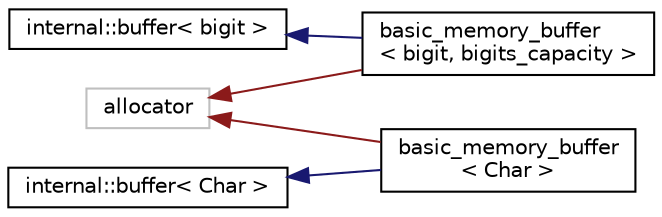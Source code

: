 digraph "Иерархия классов. Графический вид."
{
  edge [fontname="Helvetica",fontsize="10",labelfontname="Helvetica",labelfontsize="10"];
  node [fontname="Helvetica",fontsize="10",shape=record];
  rankdir="LR";
  Node368 [label="allocator",height=0.2,width=0.4,color="grey75", fillcolor="white", style="filled"];
  Node368 -> Node308 [dir="back",color="firebrick4",fontsize="10",style="solid",fontname="Helvetica"];
  Node308 [label="basic_memory_buffer\l\< bigit, bigits_capacity \>",height=0.2,width=0.4,color="black", fillcolor="white", style="filled",URL="$classbasic__memory__buffer.html"];
  Node368 -> Node1 [dir="back",color="firebrick4",fontsize="10",style="solid",fontname="Helvetica"];
  Node1 [label="basic_memory_buffer\l\< Char \>",height=0.2,width=0.4,color="black", fillcolor="white", style="filled",URL="$classbasic__memory__buffer.html"];
  Node307 [label="internal::buffer\< bigit \>",height=0.2,width=0.4,color="black", fillcolor="white", style="filled",URL="$classinternal_1_1buffer.html"];
  Node307 -> Node308 [dir="back",color="midnightblue",fontsize="10",style="solid",fontname="Helvetica"];
  Node0 [label="internal::buffer\< Char \>",height=0.2,width=0.4,color="black", fillcolor="white", style="filled",URL="$classinternal_1_1buffer.html"];
  Node0 -> Node1 [dir="back",color="midnightblue",fontsize="10",style="solid",fontname="Helvetica"];
}
